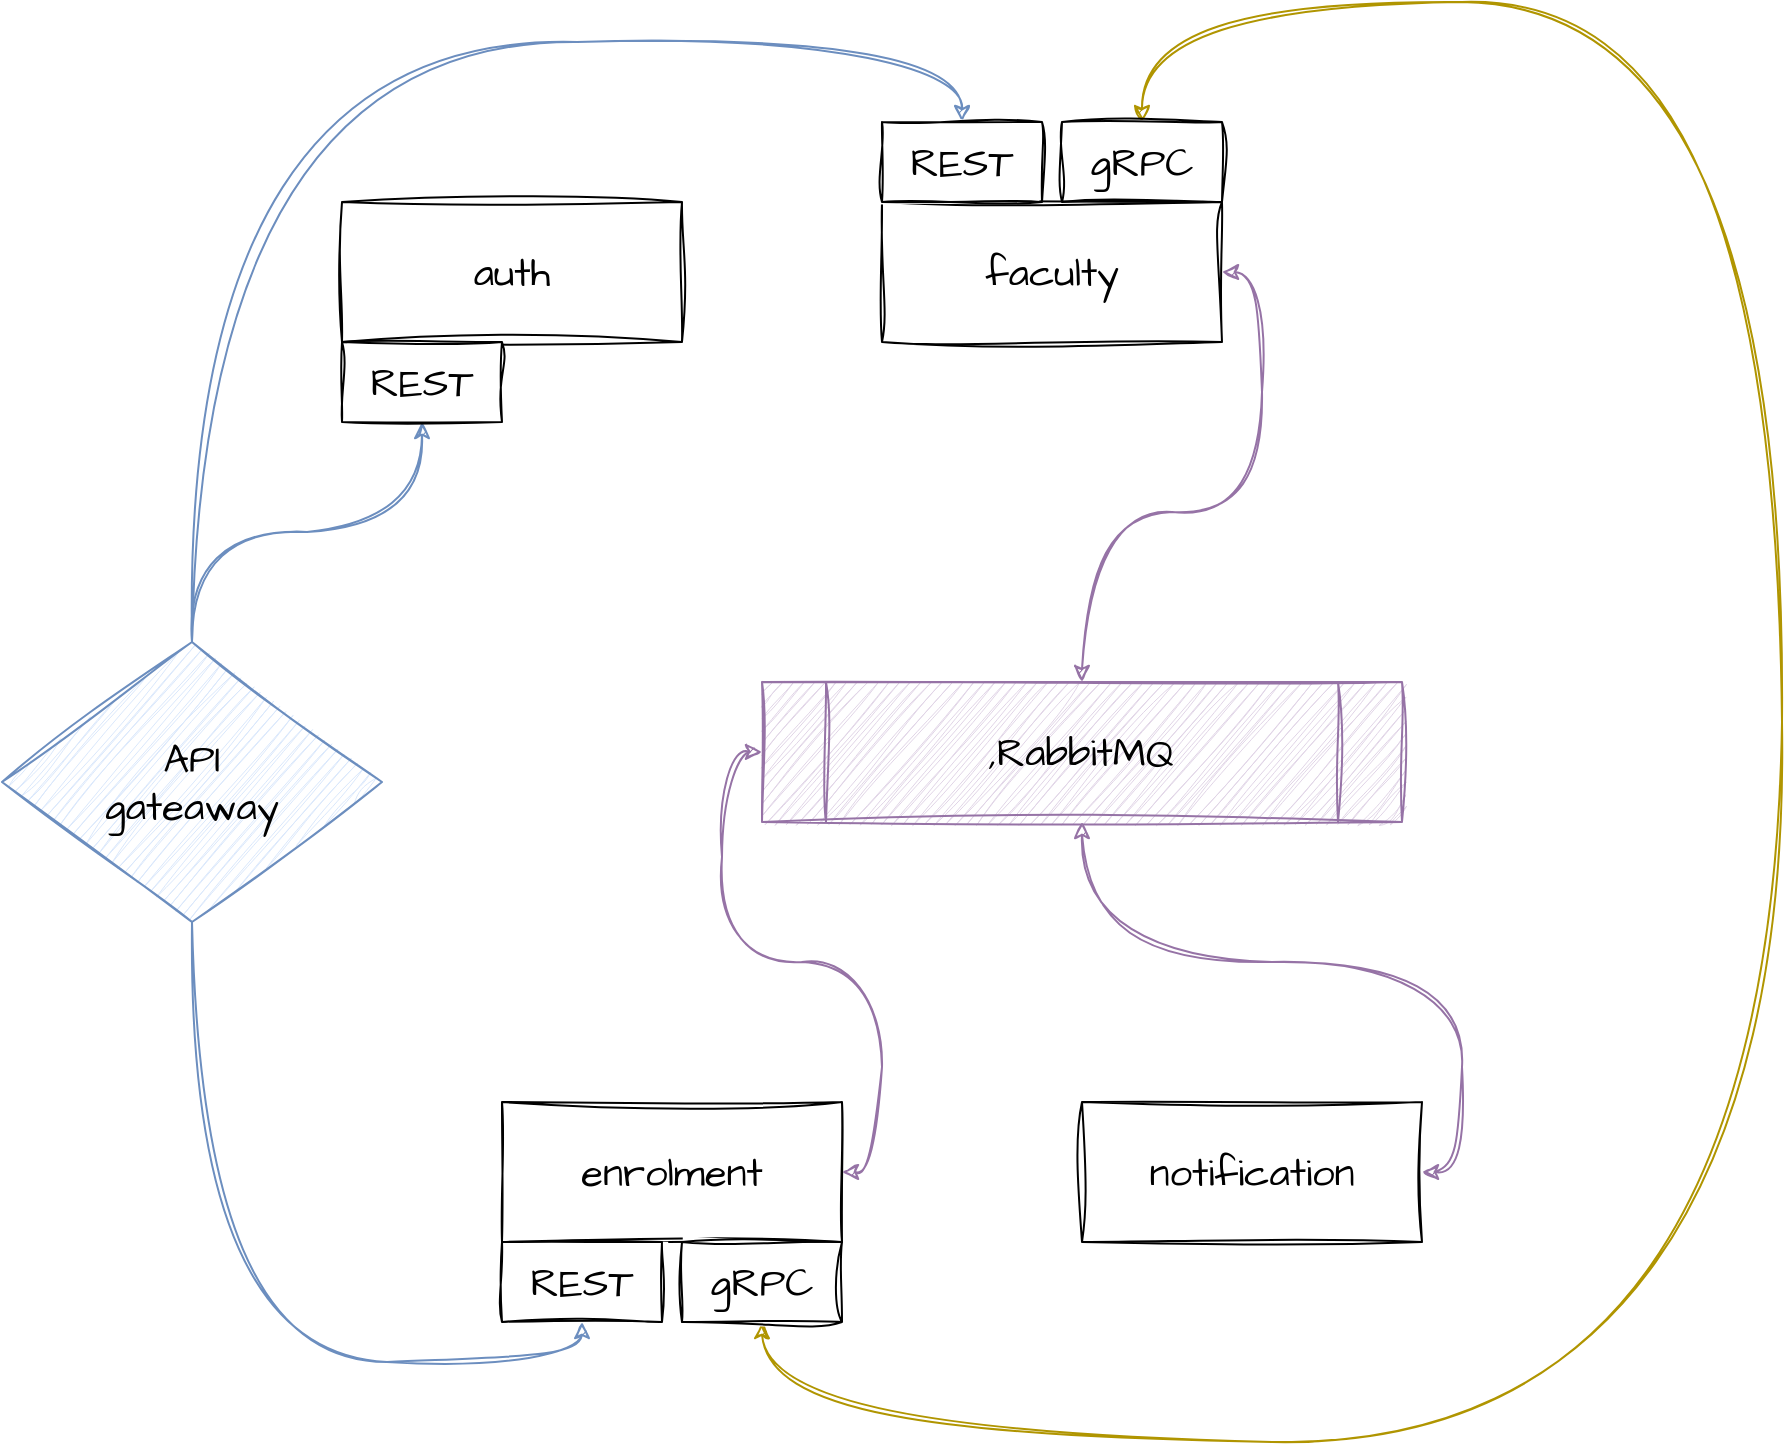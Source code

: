 <mxfile version="22.1.3" type="github">
  <diagram name="Page-1" id="82nFH8j2LujxR3FPhPt7">
    <mxGraphModel dx="2050" dy="769" grid="1" gridSize="10" guides="1" tooltips="1" connect="1" arrows="1" fold="1" page="1" pageScale="1" pageWidth="850" pageHeight="1100" math="0" shadow="0">
      <root>
        <mxCell id="0" />
        <mxCell id="1" parent="0" />
        <mxCell id="D4rxdchMJPxkxN7Fzwcv-4" style="edgeStyle=orthogonalEdgeStyle;rounded=0;sketch=1;hachureGap=4;jiggle=2;curveFitting=1;orthogonalLoop=1;jettySize=auto;html=1;fontFamily=Architects Daughter;fontSource=https%3A%2F%2Ffonts.googleapis.com%2Fcss%3Ffamily%3DArchitects%2BDaughter;fontSize=16;curved=1;exitX=0.5;exitY=0;exitDx=0;exitDy=0;fillColor=#dae8fc;strokeColor=#6c8ebf;" edge="1" parent="1" source="D4rxdchMJPxkxN7Fzwcv-1" target="D4rxdchMJPxkxN7Fzwcv-8">
          <mxGeometry relative="1" as="geometry">
            <mxPoint x="-20" y="300" as="targetPoint" />
          </mxGeometry>
        </mxCell>
        <mxCell id="D4rxdchMJPxkxN7Fzwcv-10" style="edgeStyle=orthogonalEdgeStyle;rounded=0;sketch=1;hachureGap=4;jiggle=2;curveFitting=1;orthogonalLoop=1;jettySize=auto;html=1;entryX=0.5;entryY=0;entryDx=0;entryDy=0;fontFamily=Architects Daughter;fontSource=https%3A%2F%2Ffonts.googleapis.com%2Fcss%3Ffamily%3DArchitects%2BDaughter;fontSize=16;curved=1;fillColor=#dae8fc;strokeColor=#6c8ebf;exitX=0.5;exitY=0;exitDx=0;exitDy=0;" edge="1" parent="1" source="D4rxdchMJPxkxN7Fzwcv-1" target="D4rxdchMJPxkxN7Fzwcv-9">
          <mxGeometry relative="1" as="geometry">
            <Array as="points">
              <mxPoint x="-445" y="140" />
              <mxPoint x="-60" y="140" />
            </Array>
          </mxGeometry>
        </mxCell>
        <mxCell id="D4rxdchMJPxkxN7Fzwcv-13" style="edgeStyle=orthogonalEdgeStyle;rounded=0;sketch=1;hachureGap=4;jiggle=2;curveFitting=1;orthogonalLoop=1;jettySize=auto;html=1;fontFamily=Architects Daughter;fontSource=https%3A%2F%2Ffonts.googleapis.com%2Fcss%3Ffamily%3DArchitects%2BDaughter;fontSize=16;curved=1;exitX=0.5;exitY=1;exitDx=0;exitDy=0;fillColor=#dae8fc;strokeColor=#6c8ebf;entryX=0.5;entryY=1;entryDx=0;entryDy=0;" edge="1" parent="1" source="D4rxdchMJPxkxN7Fzwcv-1" target="D4rxdchMJPxkxN7Fzwcv-12">
          <mxGeometry relative="1" as="geometry" />
        </mxCell>
        <mxCell id="D4rxdchMJPxkxN7Fzwcv-1" value="API&lt;br&gt;gateaway" style="rhombus;whiteSpace=wrap;html=1;sketch=1;hachureGap=4;jiggle=2;curveFitting=1;fontFamily=Architects Daughter;fontSource=https%3A%2F%2Ffonts.googleapis.com%2Fcss%3Ffamily%3DArchitects%2BDaughter;fontSize=20;fillColor=#dae8fc;strokeColor=#6c8ebf;" vertex="1" parent="1">
          <mxGeometry x="-540" y="440" width="190" height="140" as="geometry" />
        </mxCell>
        <mxCell id="D4rxdchMJPxkxN7Fzwcv-3" value="auth" style="rounded=0;whiteSpace=wrap;html=1;sketch=1;hachureGap=4;jiggle=2;curveFitting=1;fontFamily=Architects Daughter;fontSource=https%3A%2F%2Ffonts.googleapis.com%2Fcss%3Ffamily%3DArchitects%2BDaughter;fontSize=20;" vertex="1" parent="1">
          <mxGeometry x="-370" y="220" width="170" height="70" as="geometry" />
        </mxCell>
        <mxCell id="D4rxdchMJPxkxN7Fzwcv-7" value="faculty" style="rounded=0;whiteSpace=wrap;html=1;sketch=1;hachureGap=4;jiggle=2;curveFitting=1;fontFamily=Architects Daughter;fontSource=https%3A%2F%2Ffonts.googleapis.com%2Fcss%3Ffamily%3DArchitects%2BDaughter;fontSize=20;" vertex="1" parent="1">
          <mxGeometry x="-100" y="220" width="170" height="70" as="geometry" />
        </mxCell>
        <mxCell id="D4rxdchMJPxkxN7Fzwcv-8" value="REST" style="rounded=0;whiteSpace=wrap;html=1;sketch=1;hachureGap=4;jiggle=2;curveFitting=1;fontFamily=Architects Daughter;fontSource=https%3A%2F%2Ffonts.googleapis.com%2Fcss%3Ffamily%3DArchitects%2BDaughter;fontSize=20;" vertex="1" parent="1">
          <mxGeometry x="-370" y="290" width="80" height="40" as="geometry" />
        </mxCell>
        <mxCell id="D4rxdchMJPxkxN7Fzwcv-9" value="REST" style="rounded=0;whiteSpace=wrap;html=1;sketch=1;hachureGap=4;jiggle=2;curveFitting=1;fontFamily=Architects Daughter;fontSource=https%3A%2F%2Ffonts.googleapis.com%2Fcss%3Ffamily%3DArchitects%2BDaughter;fontSize=20;" vertex="1" parent="1">
          <mxGeometry x="-100" y="180" width="80" height="40" as="geometry" />
        </mxCell>
        <mxCell id="D4rxdchMJPxkxN7Fzwcv-11" value="enrolment" style="rounded=0;whiteSpace=wrap;html=1;sketch=1;hachureGap=4;jiggle=2;curveFitting=1;fontFamily=Architects Daughter;fontSource=https%3A%2F%2Ffonts.googleapis.com%2Fcss%3Ffamily%3DArchitects%2BDaughter;fontSize=20;" vertex="1" parent="1">
          <mxGeometry x="-290" y="670" width="170" height="70" as="geometry" />
        </mxCell>
        <mxCell id="D4rxdchMJPxkxN7Fzwcv-12" value="REST" style="rounded=0;whiteSpace=wrap;html=1;sketch=1;hachureGap=4;jiggle=2;curveFitting=1;fontFamily=Architects Daughter;fontSource=https%3A%2F%2Ffonts.googleapis.com%2Fcss%3Ffamily%3DArchitects%2BDaughter;fontSize=20;" vertex="1" parent="1">
          <mxGeometry x="-290" y="740" width="80" height="40" as="geometry" />
        </mxCell>
        <mxCell id="D4rxdchMJPxkxN7Fzwcv-14" value="notification" style="rounded=0;whiteSpace=wrap;html=1;sketch=1;hachureGap=4;jiggle=2;curveFitting=1;fontFamily=Architects Daughter;fontSource=https%3A%2F%2Ffonts.googleapis.com%2Fcss%3Ffamily%3DArchitects%2BDaughter;fontSize=20;" vertex="1" parent="1">
          <mxGeometry y="670" width="170" height="70" as="geometry" />
        </mxCell>
        <mxCell id="D4rxdchMJPxkxN7Fzwcv-25" style="edgeStyle=orthogonalEdgeStyle;rounded=0;sketch=1;hachureGap=4;jiggle=2;curveFitting=1;orthogonalLoop=1;jettySize=auto;html=1;entryX=0.5;entryY=0;entryDx=0;entryDy=0;fontFamily=Architects Daughter;fontSource=https%3A%2F%2Ffonts.googleapis.com%2Fcss%3Ffamily%3DArchitects%2BDaughter;fontSize=16;fillColor=#e3c800;strokeColor=#B09500;curved=1;startArrow=classic;startFill=1;" edge="1" parent="1" source="D4rxdchMJPxkxN7Fzwcv-17" target="D4rxdchMJPxkxN7Fzwcv-18">
          <mxGeometry relative="1" as="geometry">
            <Array as="points">
              <mxPoint x="-160" y="840" />
              <mxPoint x="350" y="840" />
              <mxPoint x="350" y="120" />
              <mxPoint x="30" y="120" />
            </Array>
          </mxGeometry>
        </mxCell>
        <mxCell id="D4rxdchMJPxkxN7Fzwcv-17" value="gRPC" style="rounded=0;whiteSpace=wrap;html=1;sketch=1;hachureGap=4;jiggle=2;curveFitting=1;fontFamily=Architects Daughter;fontSource=https%3A%2F%2Ffonts.googleapis.com%2Fcss%3Ffamily%3DArchitects%2BDaughter;fontSize=20;" vertex="1" parent="1">
          <mxGeometry x="-200" y="740" width="80" height="40" as="geometry" />
        </mxCell>
        <mxCell id="D4rxdchMJPxkxN7Fzwcv-18" value="gRPC" style="rounded=0;whiteSpace=wrap;html=1;sketch=1;hachureGap=4;jiggle=2;curveFitting=1;fontFamily=Architects Daughter;fontSource=https%3A%2F%2Ffonts.googleapis.com%2Fcss%3Ffamily%3DArchitects%2BDaughter;fontSize=20;" vertex="1" parent="1">
          <mxGeometry x="-10" y="180" width="80" height="40" as="geometry" />
        </mxCell>
        <mxCell id="D4rxdchMJPxkxN7Fzwcv-21" style="edgeStyle=orthogonalEdgeStyle;rounded=0;sketch=1;hachureGap=4;jiggle=2;curveFitting=1;orthogonalLoop=1;jettySize=auto;html=1;entryX=1;entryY=0.5;entryDx=0;entryDy=0;fontFamily=Architects Daughter;fontSource=https%3A%2F%2Ffonts.googleapis.com%2Fcss%3Ffamily%3DArchitects%2BDaughter;fontSize=16;curved=1;fillColor=#e1d5e7;strokeColor=#9673a6;exitX=0.5;exitY=0;exitDx=0;exitDy=0;startArrow=classic;startFill=1;" edge="1" parent="1" source="D4rxdchMJPxkxN7Fzwcv-20" target="D4rxdchMJPxkxN7Fzwcv-7">
          <mxGeometry relative="1" as="geometry" />
        </mxCell>
        <mxCell id="D4rxdchMJPxkxN7Fzwcv-23" style="edgeStyle=orthogonalEdgeStyle;rounded=0;sketch=1;hachureGap=4;jiggle=2;curveFitting=1;orthogonalLoop=1;jettySize=auto;html=1;entryX=1;entryY=0.5;entryDx=0;entryDy=0;fontFamily=Architects Daughter;fontSource=https%3A%2F%2Ffonts.googleapis.com%2Fcss%3Ffamily%3DArchitects%2BDaughter;fontSize=16;curved=1;fillColor=#e1d5e7;strokeColor=#9673a6;startArrow=classic;startFill=1;" edge="1" parent="1" source="D4rxdchMJPxkxN7Fzwcv-20" target="D4rxdchMJPxkxN7Fzwcv-14">
          <mxGeometry relative="1" as="geometry" />
        </mxCell>
        <mxCell id="D4rxdchMJPxkxN7Fzwcv-20" value=",RabbitMQ" style="shape=process;whiteSpace=wrap;html=1;backgroundOutline=1;sketch=1;hachureGap=4;jiggle=2;curveFitting=1;fontFamily=Architects Daughter;fontSource=https%3A%2F%2Ffonts.googleapis.com%2Fcss%3Ffamily%3DArchitects%2BDaughter;fontSize=20;fillColor=#e1d5e7;strokeColor=#9673a6;" vertex="1" parent="1">
          <mxGeometry x="-160" y="460" width="320" height="70" as="geometry" />
        </mxCell>
        <mxCell id="D4rxdchMJPxkxN7Fzwcv-22" style="edgeStyle=orthogonalEdgeStyle;rounded=0;sketch=1;hachureGap=4;jiggle=2;curveFitting=1;orthogonalLoop=1;jettySize=auto;html=1;entryX=1;entryY=0.5;entryDx=0;entryDy=0;fontFamily=Architects Daughter;fontSource=https%3A%2F%2Ffonts.googleapis.com%2Fcss%3Ffamily%3DArchitects%2BDaughter;fontSize=16;exitX=0;exitY=0.5;exitDx=0;exitDy=0;curved=1;fillColor=#e1d5e7;strokeColor=#9673a6;startArrow=classic;startFill=1;" edge="1" parent="1" source="D4rxdchMJPxkxN7Fzwcv-20" target="D4rxdchMJPxkxN7Fzwcv-11">
          <mxGeometry relative="1" as="geometry">
            <mxPoint x="220" y="525" as="sourcePoint" />
            <mxPoint x="130" y="215" as="targetPoint" />
          </mxGeometry>
        </mxCell>
      </root>
    </mxGraphModel>
  </diagram>
</mxfile>
